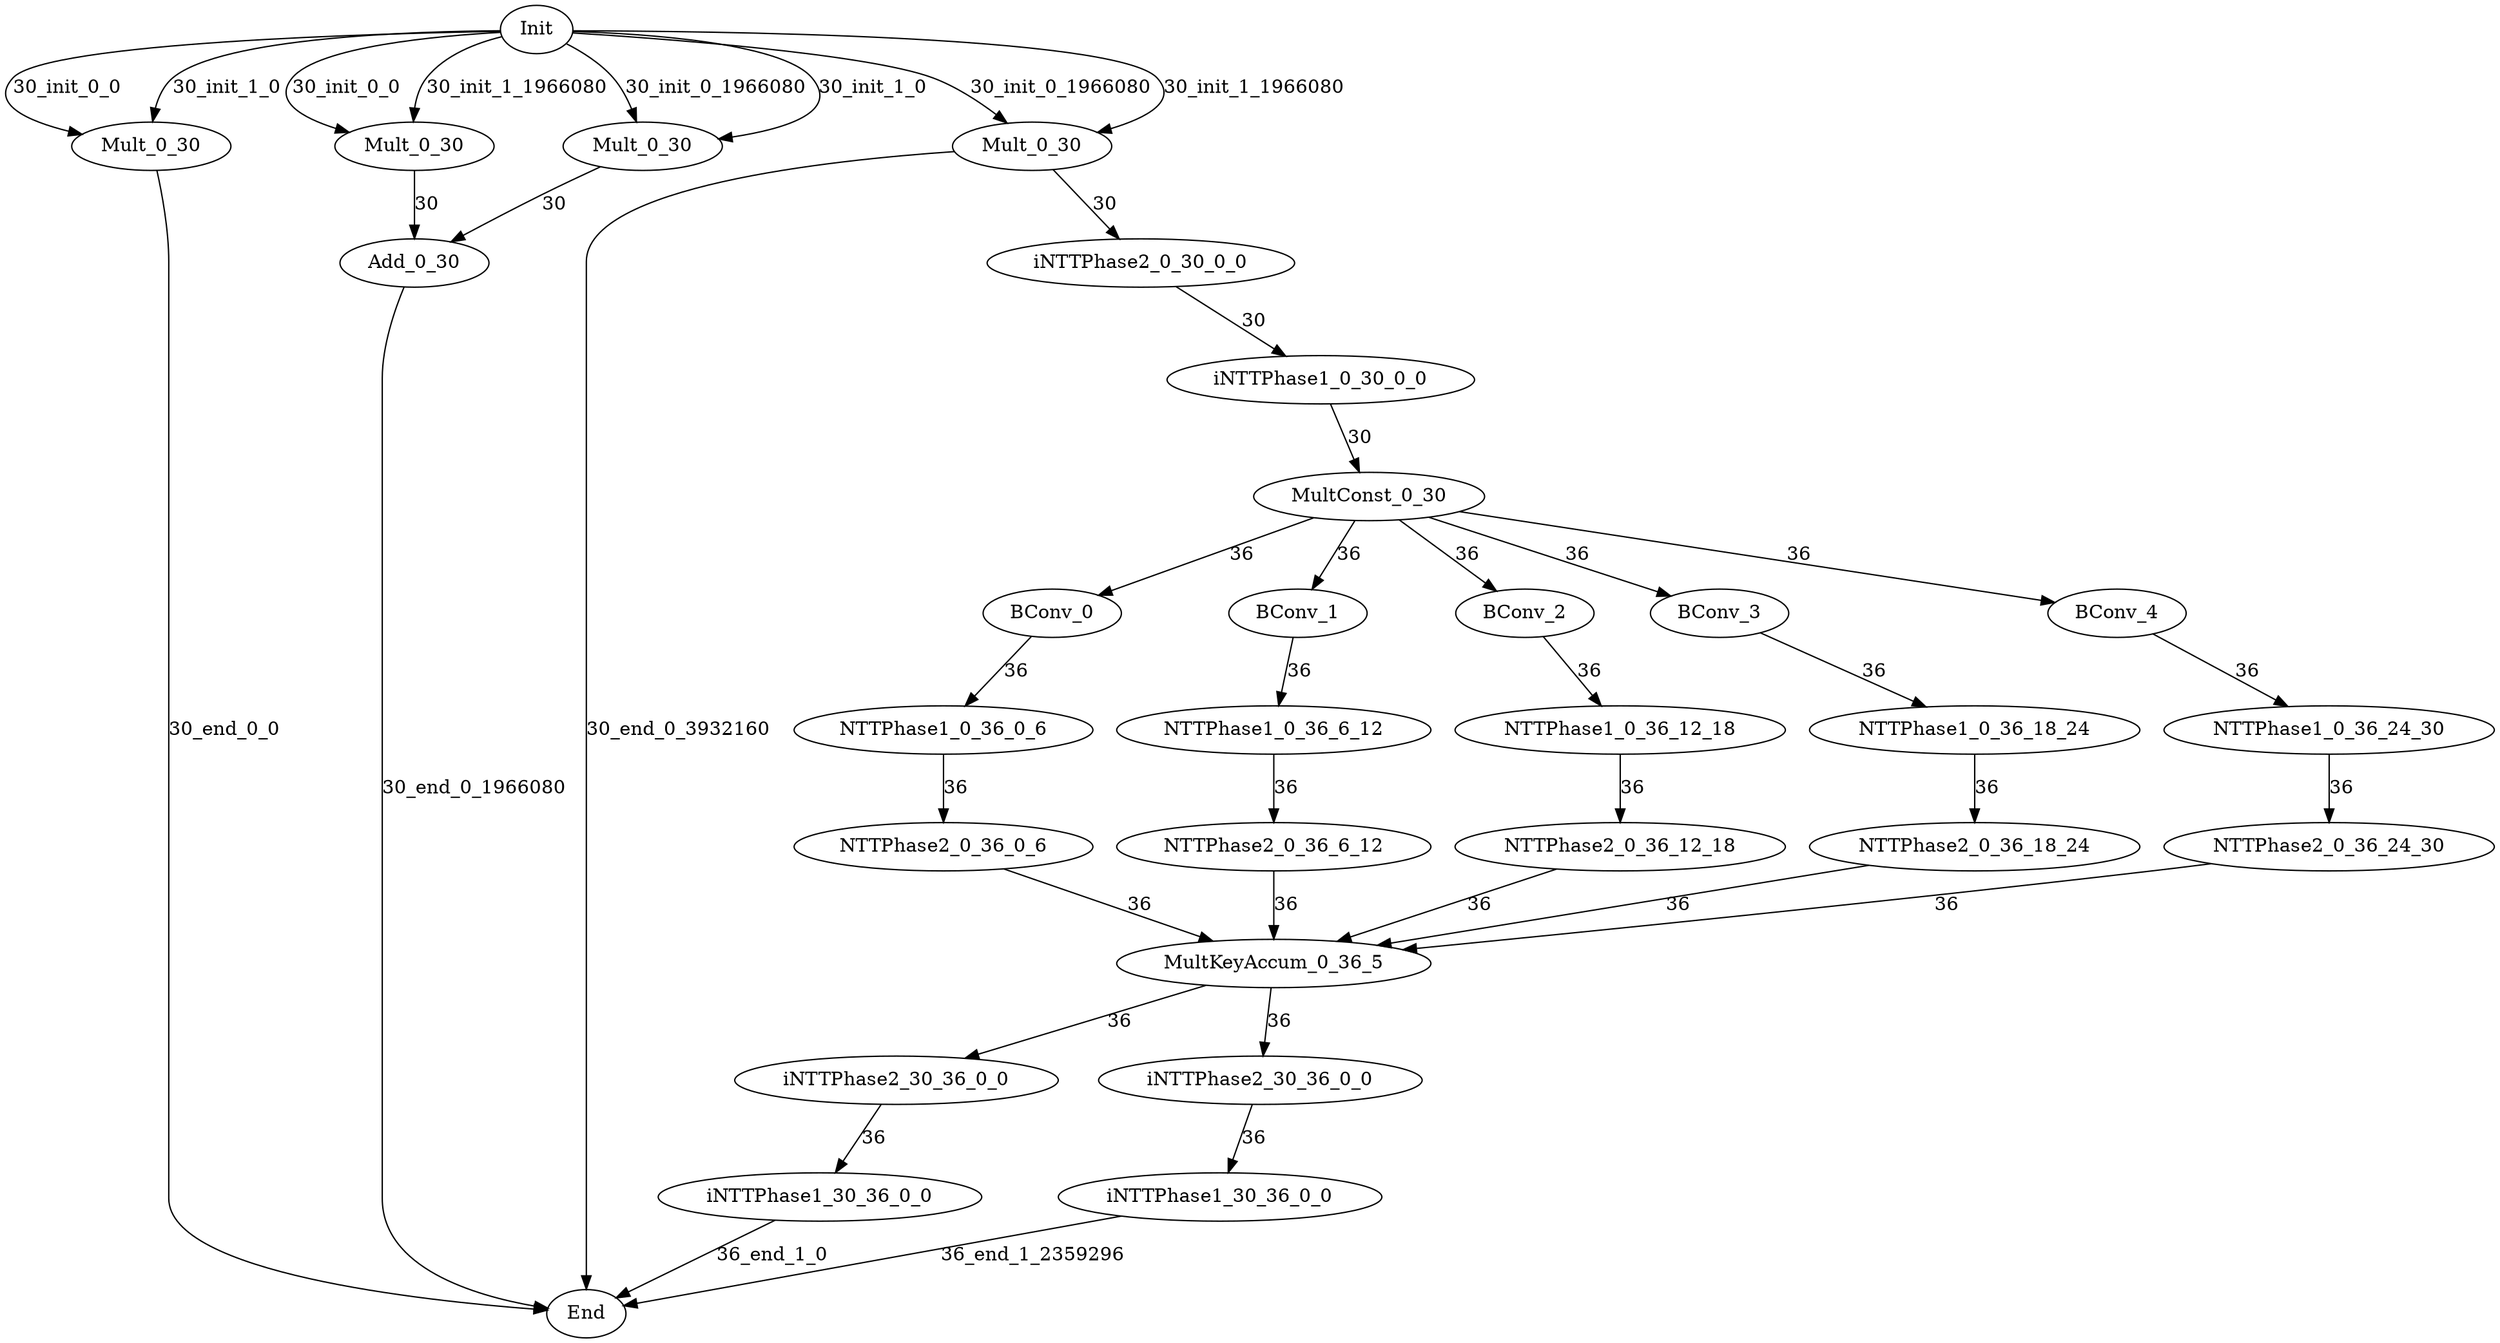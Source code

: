 digraph {
	graph [bb="0,0,1853.5,993"];
	node [label="\N"];
	init	[height=0.5,
		label=Init,
		pos="395.69,975",
		width=0.75];
	MultAxAx	[height=0.5,
		label=Mult_0_30,
		pos="108.69,888",
		width=1.6429];
	init -> MultAxAx	[label="30_init_0_0",
		lp="46.193,931.5",
		pos="e,57.138,896.9 368.74,973.64 284.48,972.22 30.147,965.75 5.6926,939 -12.054,919.59 16.058,906.89 47.366,899.14"];
	init -> MultAxAx	[label="30_init_1_0",
		lp="165.19,931.5",
		pos="e,109.67,906.43 368.61,974.07 307.49,973.69 161.32,969.52 124.69,939 117.92,933.36 113.98,924.85 111.7,916.44"];
	MultAxBx	[height=0.5,
		label=Mult_0_30,
		pos="304.69,888",
		width=1.6429];
	init -> MultAxBx	[label="30_init_0_0",
		lp="254.19,931.5",
		pos="e,255.99,898.43 368.8,972.88 323.03,970.35 233.06,962.44 213.69,939 199.39,921.69 220.56,909.38 246.06,901.31"];
	init -> MultAxBx	[label="30_init_1_1966080",
		lp="381.19,931.5",
		pos="e,303.88,906.42 369.54,969.59 351.12,965.08 327.39,956.19 313.69,939 308.65,932.67 306.06,924.45 304.82,916.51"];
	MultBxAx	[height=0.5,
		label=Mult_0_30,
		pos="474.69,888",
		width=1.6429];
	init -> MultBxAx	[label="30_init_0_1966080",
		lp="530.19,931.5",
		pos="e,470,906.19 417.7,964.48 429.34,958.54 443.15,949.94 452.69,939 458.54,932.29 463.06,923.78 466.44,915.7"];
	init -> MultBxAx	[label="30_init_1_0",
		lp="647.19,931.5",
		pos="e,531.62,893.37 422.88,973.54 473.49,972.06 579.11,965.75 601.69,939 623.23,913.49 582.6,900.92 541.7,894.77"];
	MultBxBx	[height=0.5,
		label=Mult_0_30,
		pos="774.69,888",
		width=1.6429];
	init -> MultBxBx	[label="30_init_0_1966080",
		lp="790.19,931.5",
		pos="e,753.76,905.07 423.07,974.56 476.33,974.84 596.96,971.44 691.69,939 710.72,932.48 730.07,921.15 745.3,910.92"];
	init -> MultBxBx	[label="30_init_1_1966080",
		lp="933.19,931.5",
		pos="e,821.4,899.21 422.76,974.06 517.74,973.98 831.76,971.27 861.69,939 876.56,922.98 855.95,910.65 831.08,902.24"];
	end	[height=0.5,
		label=End,
		pos="432.69,18",
		width=0.81243];
	MultAxAx -> end	[label="30_end_0_0",
		lp="163.19,453",
		pos="e,403.71,20.724 112.88,869.86 116.68,852.78 121.69,825.74 121.69,802 121.69,802 121.69,802 121.69,104 121.69,48.242 310.05,27.79 \
393.59,21.46"];
	AddAxBx	[height=0.5,
		label=Add_0_30,
		pos="304.69,801",
		width=1.5346];
	AddAxBx -> end	[label="30_end_0_1966080",
		lp="349.19,409.5",
		pos="e,404.1,22.081 296.97,783.14 289.95,766.27 280.69,739.38 280.69,715 280.69,715 280.69,715 280.69,104 280.69,52.108 349.01,31.59 \
394.05,23.703"];
	MultAxBx -> AddAxBx	[label=30,
		lp="314.19,844.5",
		pos="e,304.69,819.18 304.69,869.8 304.69,858.16 304.69,842.55 304.69,829.24"];
	MultBxAx -> AddAxBx	[label=30,
		lp="409.19,844.5",
		pos="e,331.95,816.79 443.15,872.69 429.69,866.47 413.85,859.02 399.69,852 380.07,842.27 358.45,830.93 340.79,821.52"];
	MultBxBx -> end	[label="30_end_0_3932160",
		lp="501.19,453",
		pos="e,432.69,36.256 716.68,884.46 619.1,878.59 432.69,859.82 432.69,802 432.69,802 432.69,802 432.69,104 432.69,84.753 432.69,63.054 \
432.69,46.397"];
	iNTTP2	[height=0.5,
		label=iNTTPhase2_0_30_0_0,
		pos="871.69,801",
		width=3.1775];
	MultBxBx -> iNTTP2	[label=30,
		lp="838.19,844.5",
		pos="e,852.38,818.92 793.4,870.61 807.97,857.84 828.4,839.94 844.74,825.62"];
	INTT1_Ax	[height=0.5,
		label=iNTTPhase1_30_36_0_0,
		pos="584.69,105",
		width=3.34];
	INTT1_Ax -> end	[label="36_end_1_0",
		lp="559.19,61.5",
		pos="e,453.96,30.894 555.02,87.409 528.44,72.542 489.62,50.835 462.88,35.88"];
	INTT_Ax	[height=0.5,
		label=iNTTPhase2_30_36_0_0,
		pos="627.69,192",
		width=3.34];
	INTT_Ax -> INTT1_Ax	[label=36,
		lp="618.19,148.5",
		pos="e,593.38,123.18 618.99,173.8 612.99,161.93 604.89,145.93 598.07,132.45"];
	MultKeyAccum	[height=0.5,
		label=MultKeyAccum_0_36_5,
		pos="944.69,279",
		width=3.2497];
	MultKeyAccum -> INTT_Ax	[label=36,
		lp="814.19,235.5",
		pos="e,683.48,207.96 889.11,263.1 834.48,248.45 751.09,226.09 693.25,210.58"];
	INTT_Bx	[height=0.5,
		label=iNTTPhase2_30_36_0_0,
		pos="924.69,192",
		width=3.34];
	MultKeyAccum -> INTT_Bx	[label=36,
		lp="945.19,235.5",
		pos="e,928.73,210.18 940.65,260.8 937.91,249.16 934.23,233.55 931.1,220.24"];
	NTTP20	[height=0.5,
		label=NTTPhase2_0_36_0_6,
		pos="698.69,366",
		width=3.0872];
	NTTP20 -> MultKeyAccum	[label=36,
		lp="845.19,322.5",
		pos="e,899.33,295.67 743.53,349.51 784.63,335.31 845.61,314.24 889.65,299.02"];
	NTTP10	[height=0.5,
		label=NTTPhase1_0_36_0_6,
		pos="698.69,453",
		width=3.0872];
	NTTP10 -> NTTP20	[label=36,
		lp="708.19,409.5",
		pos="e,698.69,384.18 698.69,434.8 698.69,423.16 698.69,407.55 698.69,394.24"];
	BConv0	[height=0.5,
		label=BConv_0,
		pos="812.69,540",
		width=1.4263];
	BConv0 -> NTTP10	[label=36,
		lp="771.19,496.5",
		pos="e,721.03,470.65 791.78,523.41 774.24,510.33 748.93,491.46 729.14,476.7"];
	ScaleForBConv	[height=0.5,
		label=MultConst_0_30,
		pos="1125.7,627",
		width=2.3831];
	ScaleForBConv -> BConv0	[label=36,
		lp="997.19,583.5",
		pos="e,851.96,551.66 1075.4,612.34 1016.6,596.37 919.9,570.11 861.66,554.3"];
	BConv1	[height=0.5,
		label=BConv_1,
		pos="995.69,540",
		width=1.4263];
	ScaleForBConv -> BConv1	[label=36,
		lp="1077.2,583.5",
		pos="e,1018.9,556.2 1100.6,609.61 1079.8,595.98 1050,576.51 1027.5,561.78"];
	BConv2	[height=0.5,
		label=BConv_2,
		pos="1184.7,540",
		width=1.4263];
	ScaleForBConv -> BConv2	[label=36,
		lp="1168.2,583.5",
		pos="e,1173.2,557.6 1137.6,608.8 1146.1,596.54 1157.7,579.87 1167.2,566.13"];
	BConv3	[height=0.5,
		label=BConv_3,
		pos="1411.7,540",
		width=1.4263];
	ScaleForBConv -> BConv3	[label=36,
		lp="1295.2,583.5",
		pos="e,1373.6,552.33 1172.9,611.96 1225.7,596.28 1310.6,571.03 1363.7,555.26"];
	BConv4	[height=0.5,
		label=BConv_4,
		pos="1656.7,540",
		width=1.4263];
	ScaleForBConv -> BConv4	[label=36,
		lp="1432.2,583.5",
		pos="e,1611,548.31 1191.6,615.45 1297.2,598.55 1502.3,565.72 1601,549.92"];
	iNTTP1	[height=0.5,
		label=iNTTPhase1_0_30_0_0,
		pos="1077.7,714",
		width=3.1775];
	iNTTP1 -> ScaleForBConv	[label=30,
		lp="1113.2,670.5",
		pos="e,1116,645.18 1087.4,695.8 1094.2,683.82 1103.3,667.62 1111,654.06"];
	iNTTP2 -> iNTTP1	[label=30,
		lp="996.19,757.5",
		pos="e,1038.8,731.06 910.44,784.01 944.14,770.11 993.12,749.9 1029.4,734.94"];
	NTTP21	[height=0.5,
		label=NTTPhase2_0_36_6_12,
		pos="944.69,366",
		width=3.2497];
	NTTP21 -> MultKeyAccum	[label=36,
		lp="954.19,322.5",
		pos="e,944.69,297.18 944.69,347.8 944.69,336.16 944.69,320.55 944.69,307.24"];
	NTTP11	[height=0.5,
		label=NTTPhase1_0_36_6_12,
		pos="944.69,453",
		width=3.2497];
	NTTP11 -> NTTP21	[label=36,
		lp="954.19,409.5",
		pos="e,944.69,384.18 944.69,434.8 944.69,423.16 944.69,407.55 944.69,394.24"];
	BConv1 -> NTTP11	[label=36,
		lp="982.19,496.5",
		pos="e,954.92,471.05 985.62,522.21 978.33,510.06 968.35,493.43 960.07,479.63"];
	NTTP22	[height=0.5,
		label=NTTPhase2_0_36_12_18,
		pos="1202.7,366",
		width=3.4122];
	NTTP22 -> MultKeyAccum	[label=36,
		lp="1098.2,322.5",
		pos="e,992.04,295.6 1155.1,349.31 1111.7,335.02 1047.6,313.91 1001.6,298.74"];
	NTTP12	[height=0.5,
		label=NTTPhase1_0_36_12_18,
		pos="1202.7,453",
		width=3.4122];
	NTTP12 -> NTTP22	[label=36,
		lp="1212.2,409.5",
		pos="e,1202.7,384.18 1202.7,434.8 1202.7,423.16 1202.7,407.55 1202.7,394.24"];
	BConv2 -> NTTP12	[label=36,
		lp="1204.2,496.5",
		pos="e,1199.1,471.18 1188.3,521.8 1190.8,510.16 1194.1,494.55 1196.9,481.24"];
	NTTP23	[height=0.5,
		label=NTTPhase2_0_36_18_24,
		pos="1466.7,366",
		width=3.4122];
	NTTP23 -> MultKeyAccum	[label=36,
		lp="1246.2,322.5",
		pos="e,1021.8,292.56 1387.7,352.14 1291.9,336.54 1131.1,310.36 1031.8,294.19"];
	NTTP13	[height=0.5,
		label=NTTPhase1_0_36_18_24,
		pos="1466.7,453",
		width=3.4122];
	NTTP13 -> NTTP23	[label=36,
		lp="1476.2,409.5",
		pos="e,1466.7,384.18 1466.7,434.8 1466.7,423.16 1466.7,407.55 1466.7,394.24"];
	BConv3 -> NTTP13	[label=36,
		lp="1451.2,496.5",
		pos="e,1455.7,471.05 1422.6,522.21 1430.4,510.06 1441.2,493.43 1450.1,479.63"];
	NTTP24	[height=0.5,
		label=NTTPhase2_0_36_24_30,
		pos="1730.7,366",
		width=3.4122];
	NTTP24 -> MultKeyAccum	[label=36,
		lp="1446.2,322.5",
		pos="e,1040.9,289.26 1642.7,353.36 1628,351.51 1612.9,349.66 1598.7,348 1405.9,325.57 1180.7,302.94 1051.2,290.27"];
	NTTP14	[height=0.5,
		label=NTTPhase1_0_36_24_30,
		pos="1730.7,453",
		width=3.4122];
	NTTP14 -> NTTP24	[label=36,
		lp="1740.2,409.5",
		pos="e,1730.7,384.18 1730.7,434.8 1730.7,423.16 1730.7,407.55 1730.7,394.24"];
	BConv4 -> NTTP14	[label=36,
		lp="1707.2,496.5",
		pos="e,1716,470.92 1671,522.61 1681.8,510.19 1696.8,492.91 1709.1,478.8"];
	INTT1_Bx	[height=0.5,
		label=iNTTPhase1_30_36_0_0,
		pos="895.69,105",
		width=3.34];
	INTT1_Bx -> end	[label="36_end_1_2359296",
		lp="760.19,61.5",
		pos="e,460.29,24.066 822.84,90.625 723,72.296 547.29,40.039 470.45,25.933"];
	INTT_Bx -> INTT1_Bx	[label=36,
		lp="921.19,148.5",
		pos="e,901.55,123.18 918.82,173.8 914.81,162.05 909.42,146.24 904.85,132.84"];
}
